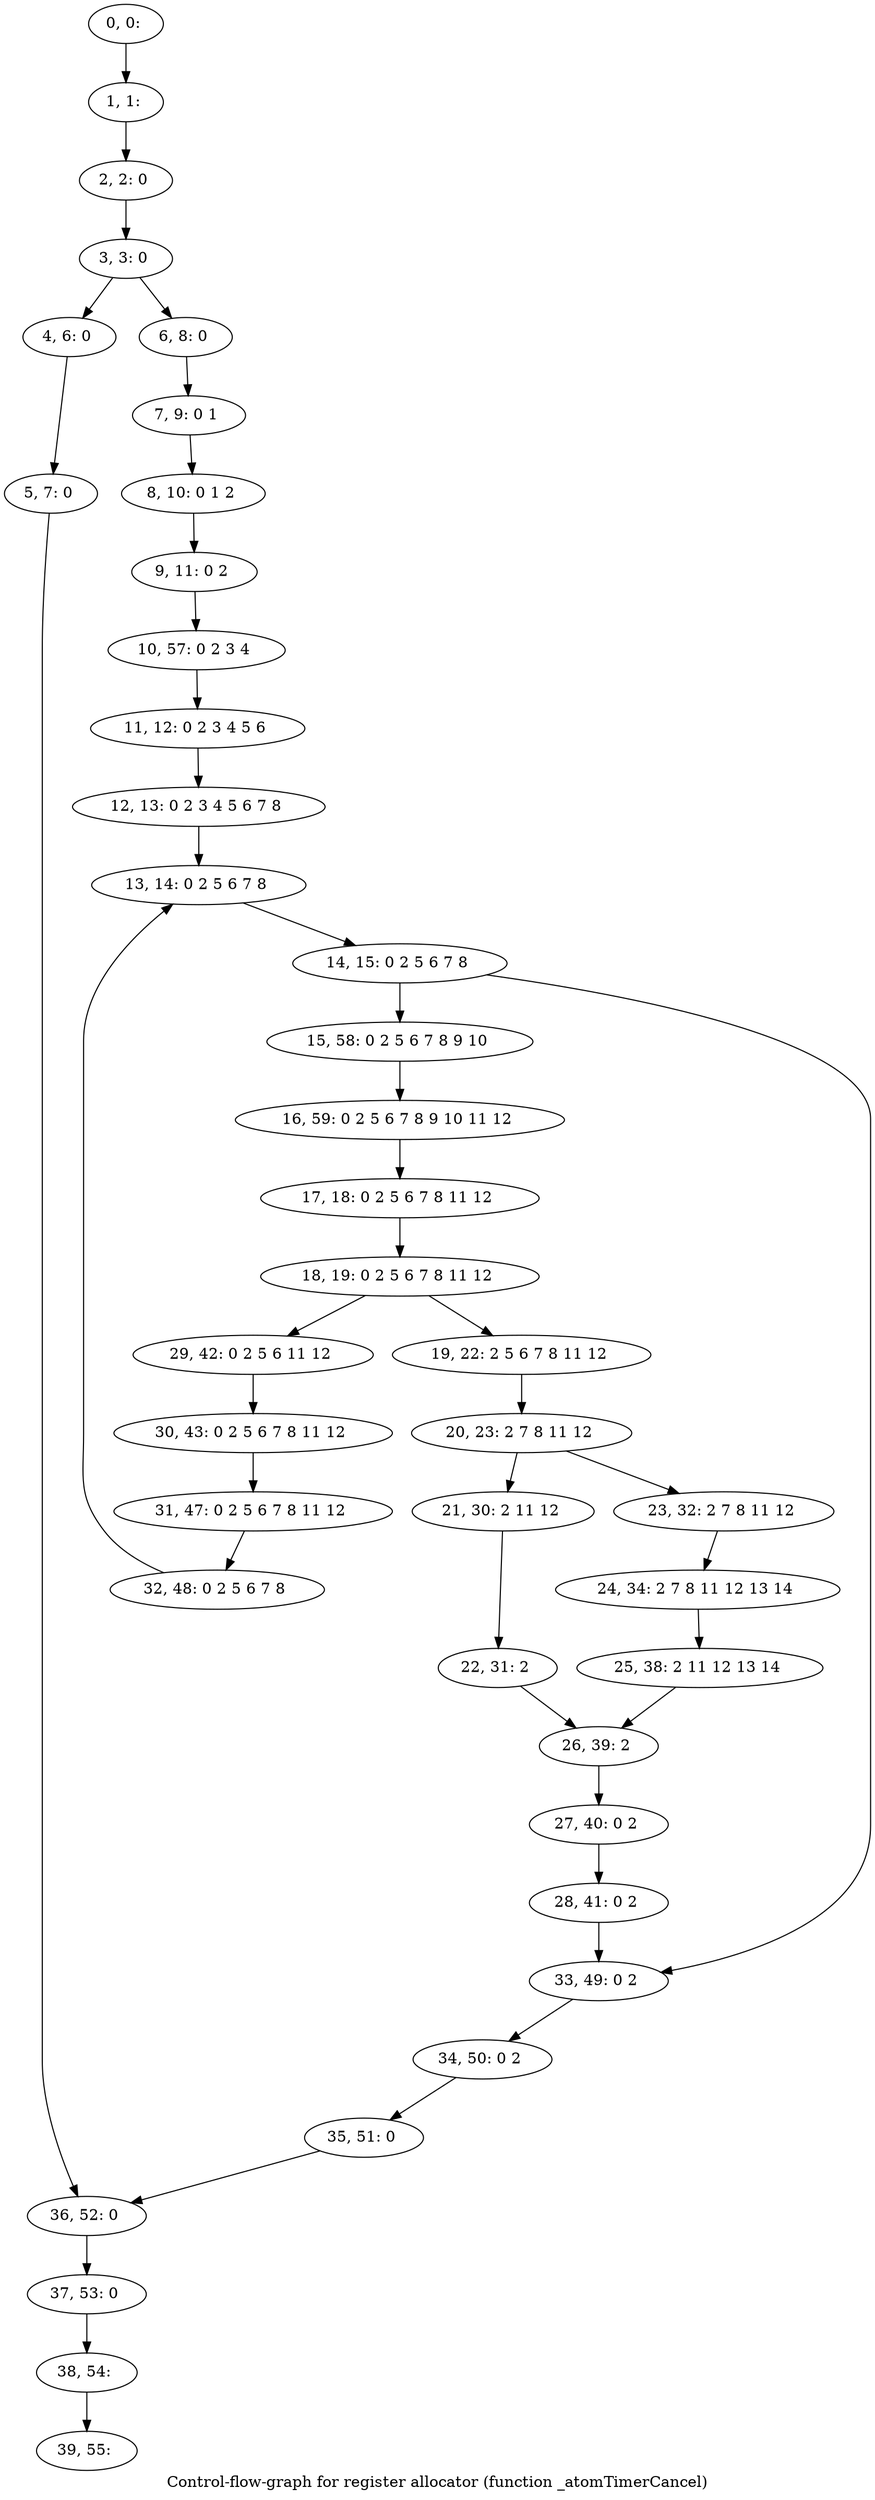 digraph G {
graph [label="Control-flow-graph for register allocator (function _atomTimerCancel)"]
0[label="0, 0: "];
1[label="1, 1: "];
2[label="2, 2: 0 "];
3[label="3, 3: 0 "];
4[label="4, 6: 0 "];
5[label="5, 7: 0 "];
6[label="6, 8: 0 "];
7[label="7, 9: 0 1 "];
8[label="8, 10: 0 1 2 "];
9[label="9, 11: 0 2 "];
10[label="10, 57: 0 2 3 4 "];
11[label="11, 12: 0 2 3 4 5 6 "];
12[label="12, 13: 0 2 3 4 5 6 7 8 "];
13[label="13, 14: 0 2 5 6 7 8 "];
14[label="14, 15: 0 2 5 6 7 8 "];
15[label="15, 58: 0 2 5 6 7 8 9 10 "];
16[label="16, 59: 0 2 5 6 7 8 9 10 11 12 "];
17[label="17, 18: 0 2 5 6 7 8 11 12 "];
18[label="18, 19: 0 2 5 6 7 8 11 12 "];
19[label="19, 22: 2 5 6 7 8 11 12 "];
20[label="20, 23: 2 7 8 11 12 "];
21[label="21, 30: 2 11 12 "];
22[label="22, 31: 2 "];
23[label="23, 32: 2 7 8 11 12 "];
24[label="24, 34: 2 7 8 11 12 13 14 "];
25[label="25, 38: 2 11 12 13 14 "];
26[label="26, 39: 2 "];
27[label="27, 40: 0 2 "];
28[label="28, 41: 0 2 "];
29[label="29, 42: 0 2 5 6 11 12 "];
30[label="30, 43: 0 2 5 6 7 8 11 12 "];
31[label="31, 47: 0 2 5 6 7 8 11 12 "];
32[label="32, 48: 0 2 5 6 7 8 "];
33[label="33, 49: 0 2 "];
34[label="34, 50: 0 2 "];
35[label="35, 51: 0 "];
36[label="36, 52: 0 "];
37[label="37, 53: 0 "];
38[label="38, 54: "];
39[label="39, 55: "];
0->1 ;
1->2 ;
2->3 ;
3->4 ;
3->6 ;
4->5 ;
5->36 ;
6->7 ;
7->8 ;
8->9 ;
9->10 ;
10->11 ;
11->12 ;
12->13 ;
13->14 ;
14->15 ;
14->33 ;
15->16 ;
16->17 ;
17->18 ;
18->19 ;
18->29 ;
19->20 ;
20->21 ;
20->23 ;
21->22 ;
22->26 ;
23->24 ;
24->25 ;
25->26 ;
26->27 ;
27->28 ;
28->33 ;
29->30 ;
30->31 ;
31->32 ;
32->13 ;
33->34 ;
34->35 ;
35->36 ;
36->37 ;
37->38 ;
38->39 ;
}
